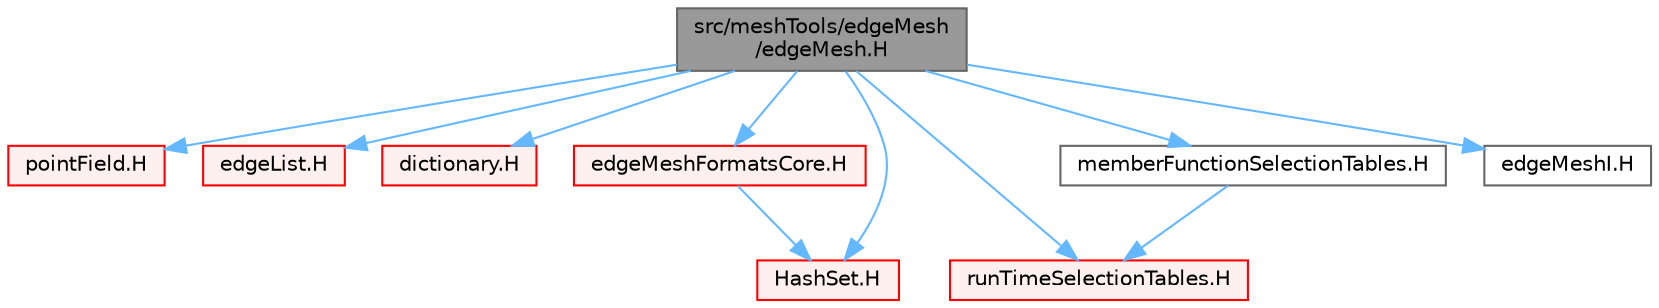 digraph "src/meshTools/edgeMesh/edgeMesh.H"
{
 // LATEX_PDF_SIZE
  bgcolor="transparent";
  edge [fontname=Helvetica,fontsize=10,labelfontname=Helvetica,labelfontsize=10];
  node [fontname=Helvetica,fontsize=10,shape=box,height=0.2,width=0.4];
  Node1 [id="Node000001",label="src/meshTools/edgeMesh\l/edgeMesh.H",height=0.2,width=0.4,color="gray40", fillcolor="grey60", style="filled", fontcolor="black",tooltip=" "];
  Node1 -> Node2 [id="edge1_Node000001_Node000002",color="steelblue1",style="solid",tooltip=" "];
  Node2 [id="Node000002",label="pointField.H",height=0.2,width=0.4,color="red", fillcolor="#FFF0F0", style="filled",URL="$pointField_8H.html",tooltip=" "];
  Node1 -> Node193 [id="edge2_Node000001_Node000193",color="steelblue1",style="solid",tooltip=" "];
  Node193 [id="Node000193",label="edgeList.H",height=0.2,width=0.4,color="red", fillcolor="#FFF0F0", style="filled",URL="$edgeList_8H.html",tooltip=" "];
  Node1 -> Node207 [id="edge3_Node000001_Node000207",color="steelblue1",style="solid",tooltip=" "];
  Node207 [id="Node000207",label="dictionary.H",height=0.2,width=0.4,color="red", fillcolor="#FFF0F0", style="filled",URL="$dictionary_8H.html",tooltip=" "];
  Node1 -> Node220 [id="edge4_Node000001_Node000220",color="steelblue1",style="solid",tooltip=" "];
  Node220 [id="Node000220",label="edgeMeshFormatsCore.H",height=0.2,width=0.4,color="red", fillcolor="#FFF0F0", style="filled",URL="$edgeMeshFormatsCore_8H.html",tooltip=" "];
  Node220 -> Node153 [id="edge5_Node000220_Node000153",color="steelblue1",style="solid",tooltip=" "];
  Node153 [id="Node000153",label="HashSet.H",height=0.2,width=0.4,color="red", fillcolor="#FFF0F0", style="filled",URL="$HashSet_8H.html",tooltip=" "];
  Node1 -> Node145 [id="edge6_Node000001_Node000145",color="steelblue1",style="solid",tooltip=" "];
  Node145 [id="Node000145",label="runTimeSelectionTables.H",height=0.2,width=0.4,color="red", fillcolor="#FFF0F0", style="filled",URL="$runTimeSelectionTables_8H.html",tooltip="Macros to ease declaration of run-time selection tables."];
  Node1 -> Node221 [id="edge7_Node000001_Node000221",color="steelblue1",style="solid",tooltip=" "];
  Node221 [id="Node000221",label="memberFunctionSelectionTables.H",height=0.2,width=0.4,color="grey40", fillcolor="white", style="filled",URL="$memberFunctionSelectionTables_8H.html",tooltip="Macros to ease declaration of member function selection tables."];
  Node221 -> Node145 [id="edge8_Node000221_Node000145",color="steelblue1",style="solid",tooltip=" "];
  Node1 -> Node153 [id="edge9_Node000001_Node000153",color="steelblue1",style="solid",tooltip=" "];
  Node1 -> Node222 [id="edge10_Node000001_Node000222",color="steelblue1",style="solid",tooltip=" "];
  Node222 [id="Node000222",label="edgeMeshI.H",height=0.2,width=0.4,color="grey40", fillcolor="white", style="filled",URL="$edgeMeshI_8H.html",tooltip=" "];
}
